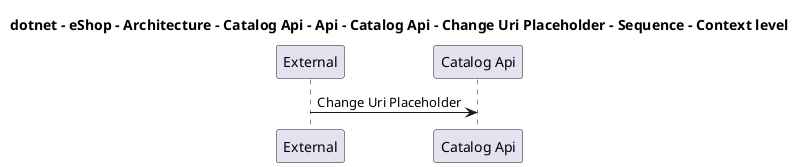 @startuml

title dotnet - eShop - Architecture - Catalog Api - Api - Catalog Api - Change Uri Placeholder - Sequence - Context level

participant "External" as C4InterFlow.SoftwareSystems.ExternalSystem
participant "Catalog Api" as dotnet.eShop.Architecture.SoftwareSystems.CatalogApi

C4InterFlow.SoftwareSystems.ExternalSystem -> dotnet.eShop.Architecture.SoftwareSystems.CatalogApi : Change Uri Placeholder


@enduml
